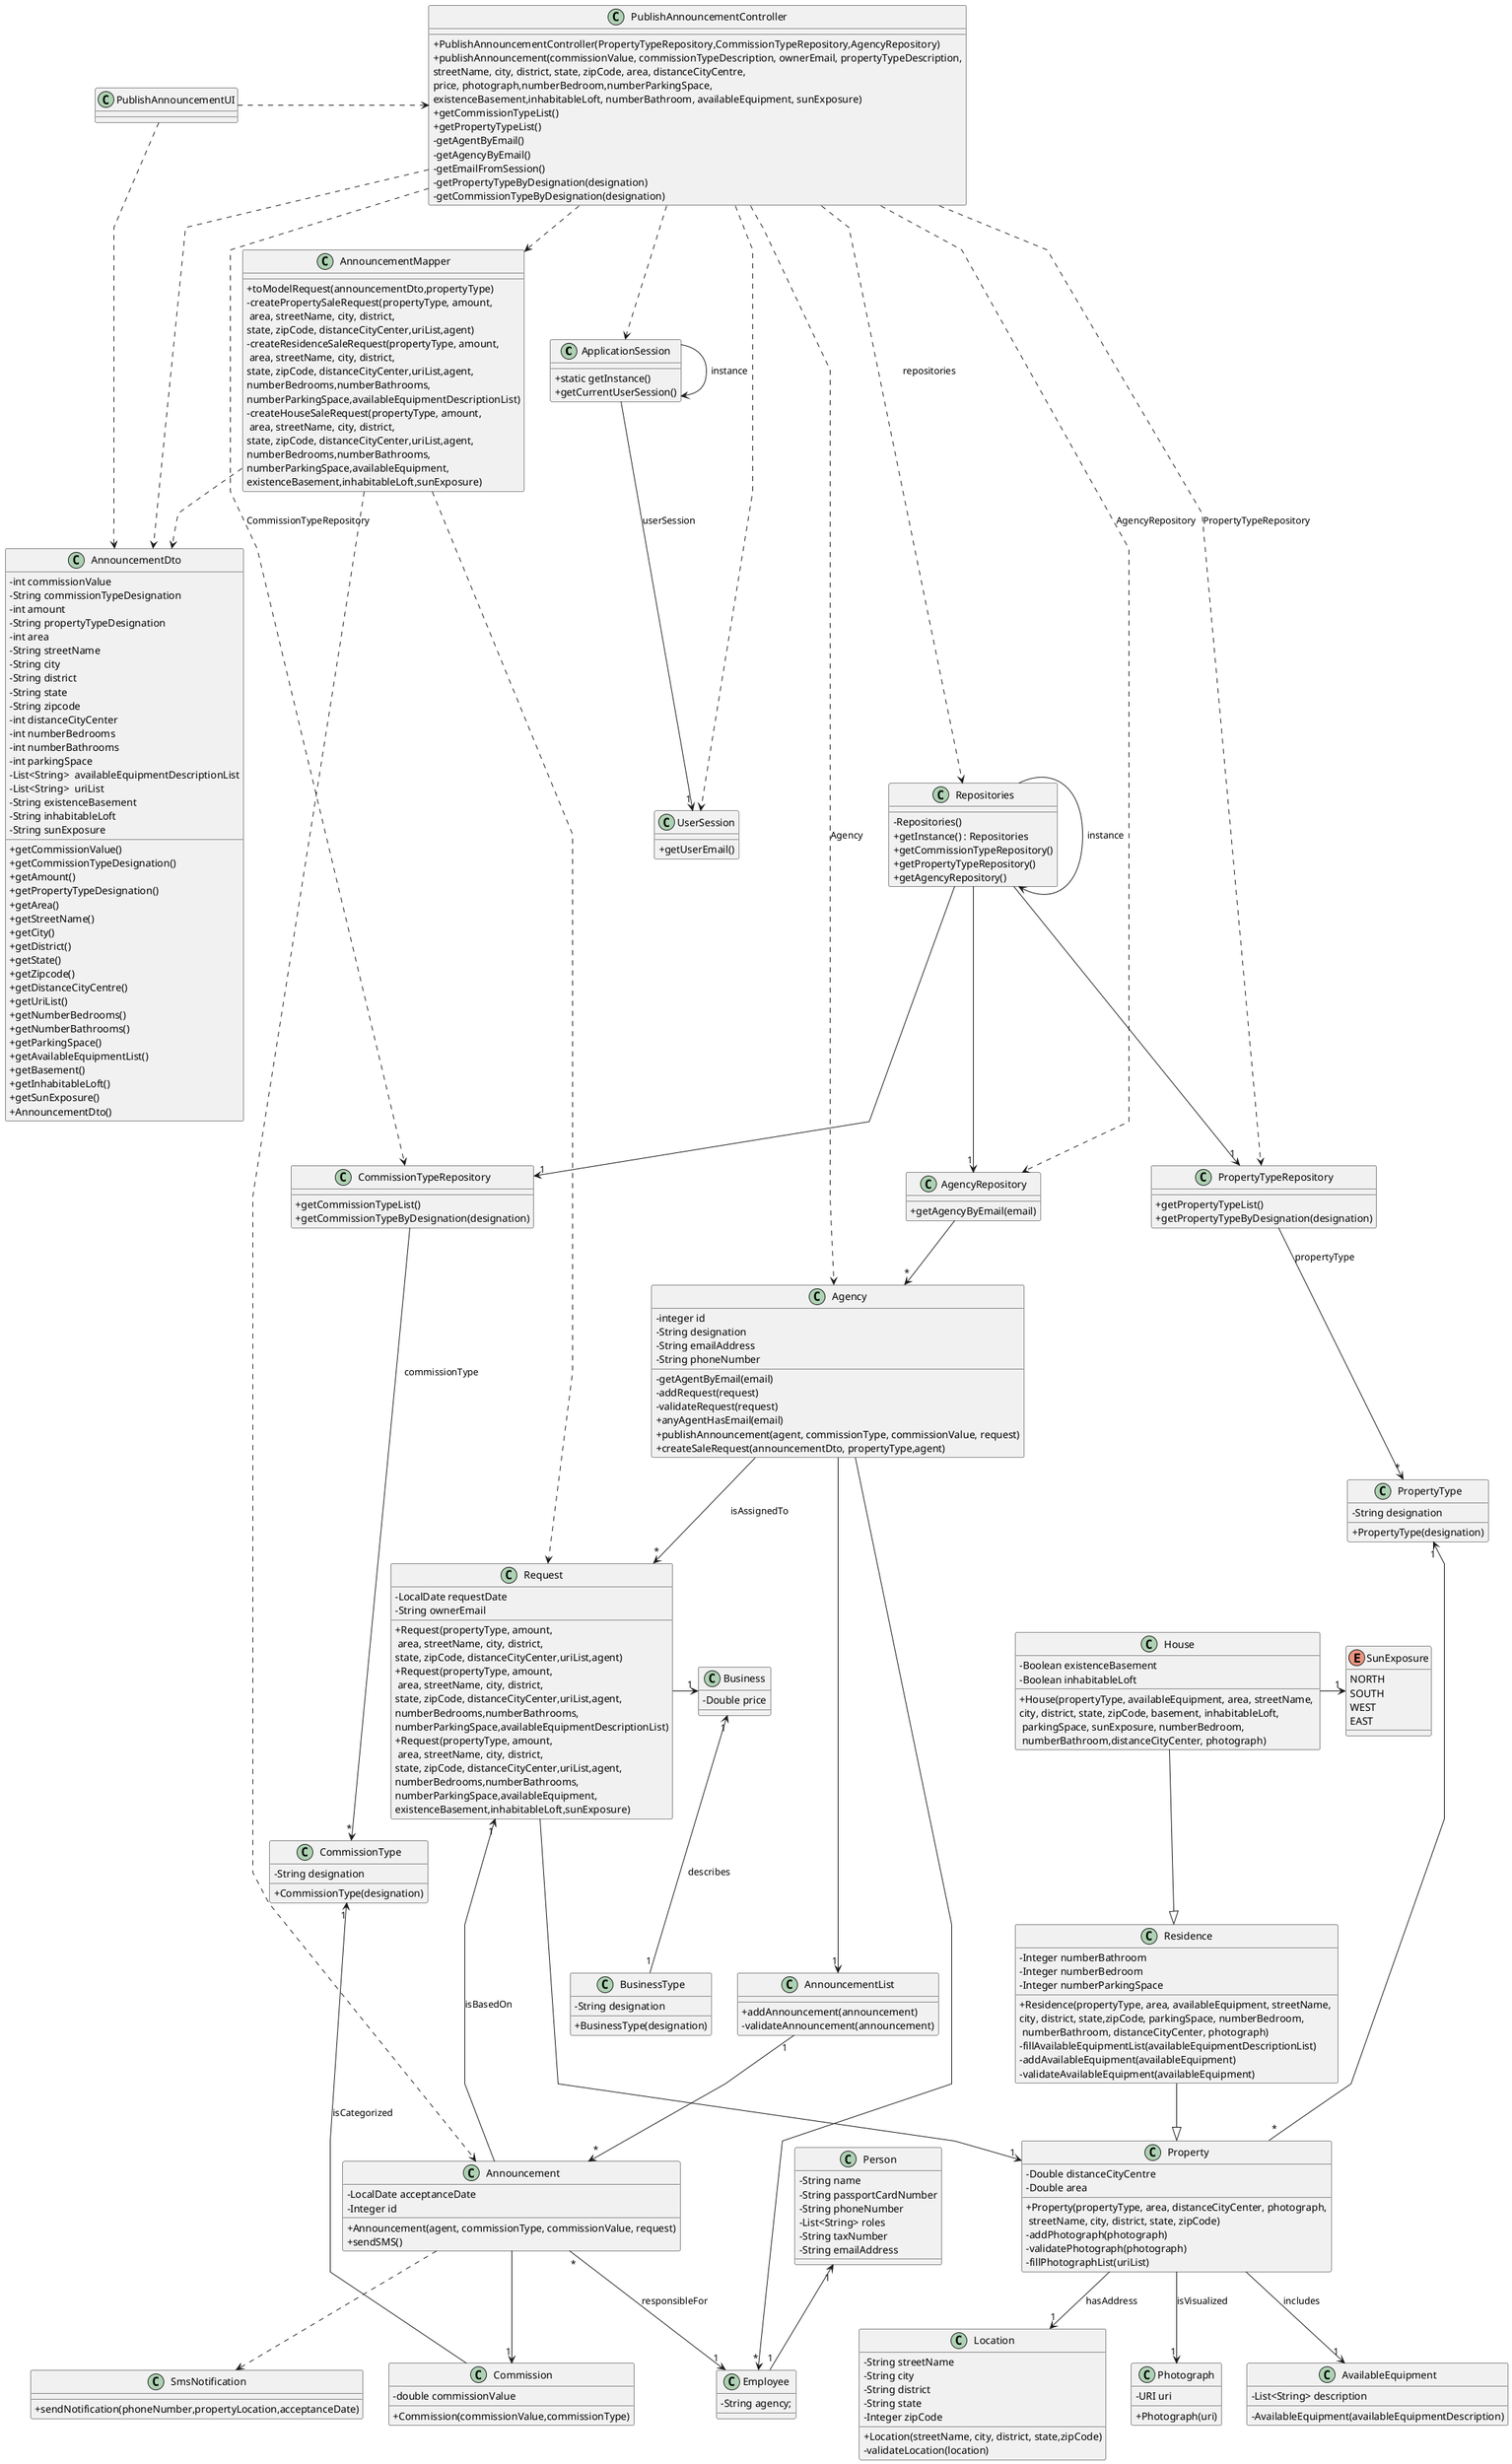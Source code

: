 @startuml
'skinparam monochrome true
skinparam packageStyle rectangle
skinparam shadowing false
skinparam linetype polyline
'skinparam linetype orto

skinparam classAttributeIconSize 0

'left to right direction

class ApplicationSession
{
    + static getInstance()
    + getCurrentUserSession()
}
class Property
{
    - Double distanceCityCentre
    - Double area
    + Property(propertyType, area, distanceCityCenter, photograph,\n streetName, city, district, state, zipCode)
    - addPhotograph(photograph)
    - validatePhotograph(photograph)
    - fillPhotographList(uriList)
}
class Location
{
    - String streetName
    - String city
    - String district
    - String state
    - Integer zipCode
    + Location(streetName, city, district, state,zipCode)
    -validateLocation(location)
}
class Photograph
{
    - URI uri
    + Photograph(uri)
}
class AvailableEquipment
{
    - List<String> description
    - AvailableEquipment(availableEquipmentDescription)
}

class UserSession
{
    + getUserEmail()
}

class Employee {
- String agency;
}

class Announcement {
   - LocalDate acceptanceDate
  - Integer id
    + Announcement(agent, commissionType, commissionValue, request)
    + sendSMS()
}
class SmsNotification{
    + sendNotification(phoneNumber,propertyLocation,acceptanceDate)
}
class Commission {
    - double commissionValue
    + Commission(commissionValue,commissionType)
}
class Request
{
    - LocalDate requestDate
    - String ownerEmail
    + Request(propertyType, amount,\n area, streetName, city, district,\nstate, zipCode, distanceCityCenter,uriList,agent)
    + Request(propertyType, amount,\n area, streetName, city, district,\nstate, zipCode, distanceCityCenter,uriList,agent,\nnumberBedrooms,numberBathrooms,\nnumberParkingSpace,availableEquipmentDescriptionList)
    + Request(propertyType, amount,\n area, streetName, city, district,\nstate, zipCode, distanceCityCenter,uriList,agent,\nnumberBedrooms,numberBathrooms,\nnumberParkingSpace,availableEquipment,\nexistenceBasement,inhabitableLoft,sunExposure)

}
class Agency {
    - integer id
    - String designation
    - String emailAddress
    - String phoneNumber

   - getAgentByEmail(email)
    - addRequest(request)
    - validateRequest(request)
    + anyAgentHasEmail(email)
    + publishAnnouncement(agent, commissionType, commissionValue, request)
    + createSaleRequest(announcementDto, propertyType,agent)
}
class AnnouncementList{
 + addAnnouncement(announcement)
 - validateAnnouncement(announcement)

}
class CommissionTypeRepository {
    + getCommissionTypeList()
    + getCommissionTypeByDesignation(designation)
}
class PropertyTypeRepository {
    + getPropertyTypeList()
    + getPropertyTypeByDesignation(designation)
}

class AgencyRepository {
    + getAgencyByEmail(email)
}

class Repositories {
    - Repositories()
    + getInstance() : Repositories
    + getCommissionTypeRepository()
    + getPropertyTypeRepository()
    + getAgencyRepository()
}

class PublishAnnouncementController {
    + PublishAnnouncementController(PropertyTypeRepository,CommissionTypeRepository,AgencyRepository)
    + publishAnnouncement(commissionValue, commissionTypeDescription, ownerEmail, propertyTypeDescription,\nstreetName, city, district, state, zipCode, area, distanceCityCentre,\nprice, photograph,numberBedroom,numberParkingSpace,\nexistenceBasement,inhabitableLoft, numberBathroom, availableEquipment, sunExposure)
    + getCommissionTypeList()
    + getPropertyTypeList()
    - getAgentByEmail()
    - getAgencyByEmail()
    - getEmailFromSession()
    - getPropertyTypeByDesignation(designation)
    - getCommissionTypeByDesignation(designation)
}
class PropertyType
{
    - String designation
    + PropertyType(designation)
}
class CommissionType
{
    - String designation
    + CommissionType(designation)
}
class PublishAnnouncementUI {
}
class Business
{
    - Double price
}
class BusinessType
{
- String designation
+ BusinessType(designation)
}
class Person{
- String name
- String passportCardNumber
- String phoneNumber
- List<String> roles
- String taxNumber
- String emailAddress
}
class Residence
{
    - Integer numberBathroom
    - Integer numberBedroom
    - Integer numberParkingSpace
    + Residence(propertyType, area, availableEquipment, streetName, \ncity, district, state,zipCode, parkingSpace, numberBedroom,\n numberBathroom, distanceCityCenter, photograph)
    - fillAvailableEquipmentList(availableEquipmentDescriptionList)
    - addAvailableEquipment(availableEquipment)
    - validateAvailableEquipment(availableEquipment)
}
class House
{
    - Boolean existenceBasement
    - Boolean inhabitableLoft
    + House(propertyType, availableEquipment, area, streetName, \ncity, district, state, zipCode, basement, inhabitableLoft,\n parkingSpace, sunExposure, numberBedroom,\n numberBathroom,distanceCityCenter, photograph)
}
enum SunExposure
{
NORTH
SOUTH
WEST
EAST
}

class AnnouncementDto {
- int commissionValue
- String commissionTypeDesignation
- int amount
- String propertyTypeDesignation
- int area
- String streetName
- String city
- String district
- String state
- String zipcode
- int distanceCityCenter
- int numberBedrooms
- int numberBathrooms
- int parkingSpace
- List<String>  availableEquipmentDescriptionList
- List<String>  uriList
- String existenceBasement
- String inhabitableLoft
- String sunExposure

+ getCommissionValue()
+ getCommissionTypeDesignation()
+ getAmount()
+ getPropertyTypeDesignation()
+ getArea()
+ getStreetName()
+ getCity()
+ getDistrict()
+ getState()
+ getZipcode()
+ getDistanceCityCentre()
+ getUriList()
+ getNumberBedrooms()
+ getNumberBathrooms()
+ getParkingSpace()
+ getAvailableEquipmentList()
+ getBasement()
+ getInhabitableLoft()
+ getSunExposure()
+ AnnouncementDto()
}
class AnnouncementMapper{
+ toModelRequest(announcementDto,propertyType)
- createPropertySaleRequest(propertyType, amount,\n area, streetName, city, district,\nstate, zipCode, distanceCityCenter,uriList,agent)
- createResidenceSaleRequest(propertyType, amount,\n area, streetName, city, district,\nstate, zipCode, distanceCityCenter,uriList,agent,\nnumberBedrooms,numberBathrooms,\nnumberParkingSpace,availableEquipmentDescriptionList)
- createHouseSaleRequest(propertyType, amount,\n area, streetName, city, district,\nstate, zipCode, distanceCityCenter,uriList,agent,\nnumberBedrooms,numberBathrooms,\nnumberParkingSpace,availableEquipment,\nexistenceBasement,inhabitableLoft,sunExposure)
}





    PublishAnnouncementUI .-> AnnouncementDto
    AnnouncementMapper .-> AnnouncementDto
    AnnouncementMapper .--> Announcement
     AnnouncementMapper .--> Request
    PublishAnnouncementController ..> AnnouncementDto
    PublishAnnouncementController ..> AnnouncementMapper
    PublishAnnouncementUI .> PublishAnnouncementController
    PublishAnnouncementController .-> UserSession
    PublishAnnouncementController .-> ApplicationSession
    ApplicationSession -> ApplicationSession : instance
    ApplicationSession --> "1" UserSession: userSession
    PublishAnnouncementController .--> Repositories : repositories
    PublishAnnouncementController .-> PropertyTypeRepository : PropertyTypeRepository
    PublishAnnouncementController .-> CommissionTypeRepository : CommissionTypeRepository
    PublishAnnouncementController .-> AgencyRepository : AgencyRepository
    PublishAnnouncementController .---> Agency : Agency
    Repositories -> Repositories : instance
    Repositories --> "1" CommissionTypeRepository
    Repositories --> "1" PropertyTypeRepository
    Repositories --> "1" AgencyRepository
    AgencyRepository --> "*" Agency
    Announcement "*" --> "1" Employee : responsibleFor
    CommissionTypeRepository ---> "*" CommissionType : commissionType
    CommissionType "1" <-- Commission : isCategorized
    Announcement  --> "1" Commission
    Request "1" <-- Announcement : isBasedOn
    Request  ---> "1" Property
    Agency ----> "*" Employee
    Agency ---> "1" AnnouncementList
    AnnouncementList "1" --> "*" Announcement
    PropertyTypeRepository  --> "*" PropertyType : propertyType
    PropertyType "1" <-- "*" Property
    Property  --> "1" Location : hasAddress
    Property  --> "1" Photograph : isVisualized
    Property  --> "1" AvailableEquipment : includes
    Agency --> "*" Request : isAssignedTo
    Request -> "1" Business
    Business "1" <-- "1" BusinessType : describes
    Residence --|> Property
    House --|> Residence
    House -> "1" SunExposure
    Person "1" <-- "1" Employee
    Announcement -.> SmsNotification
@enduml